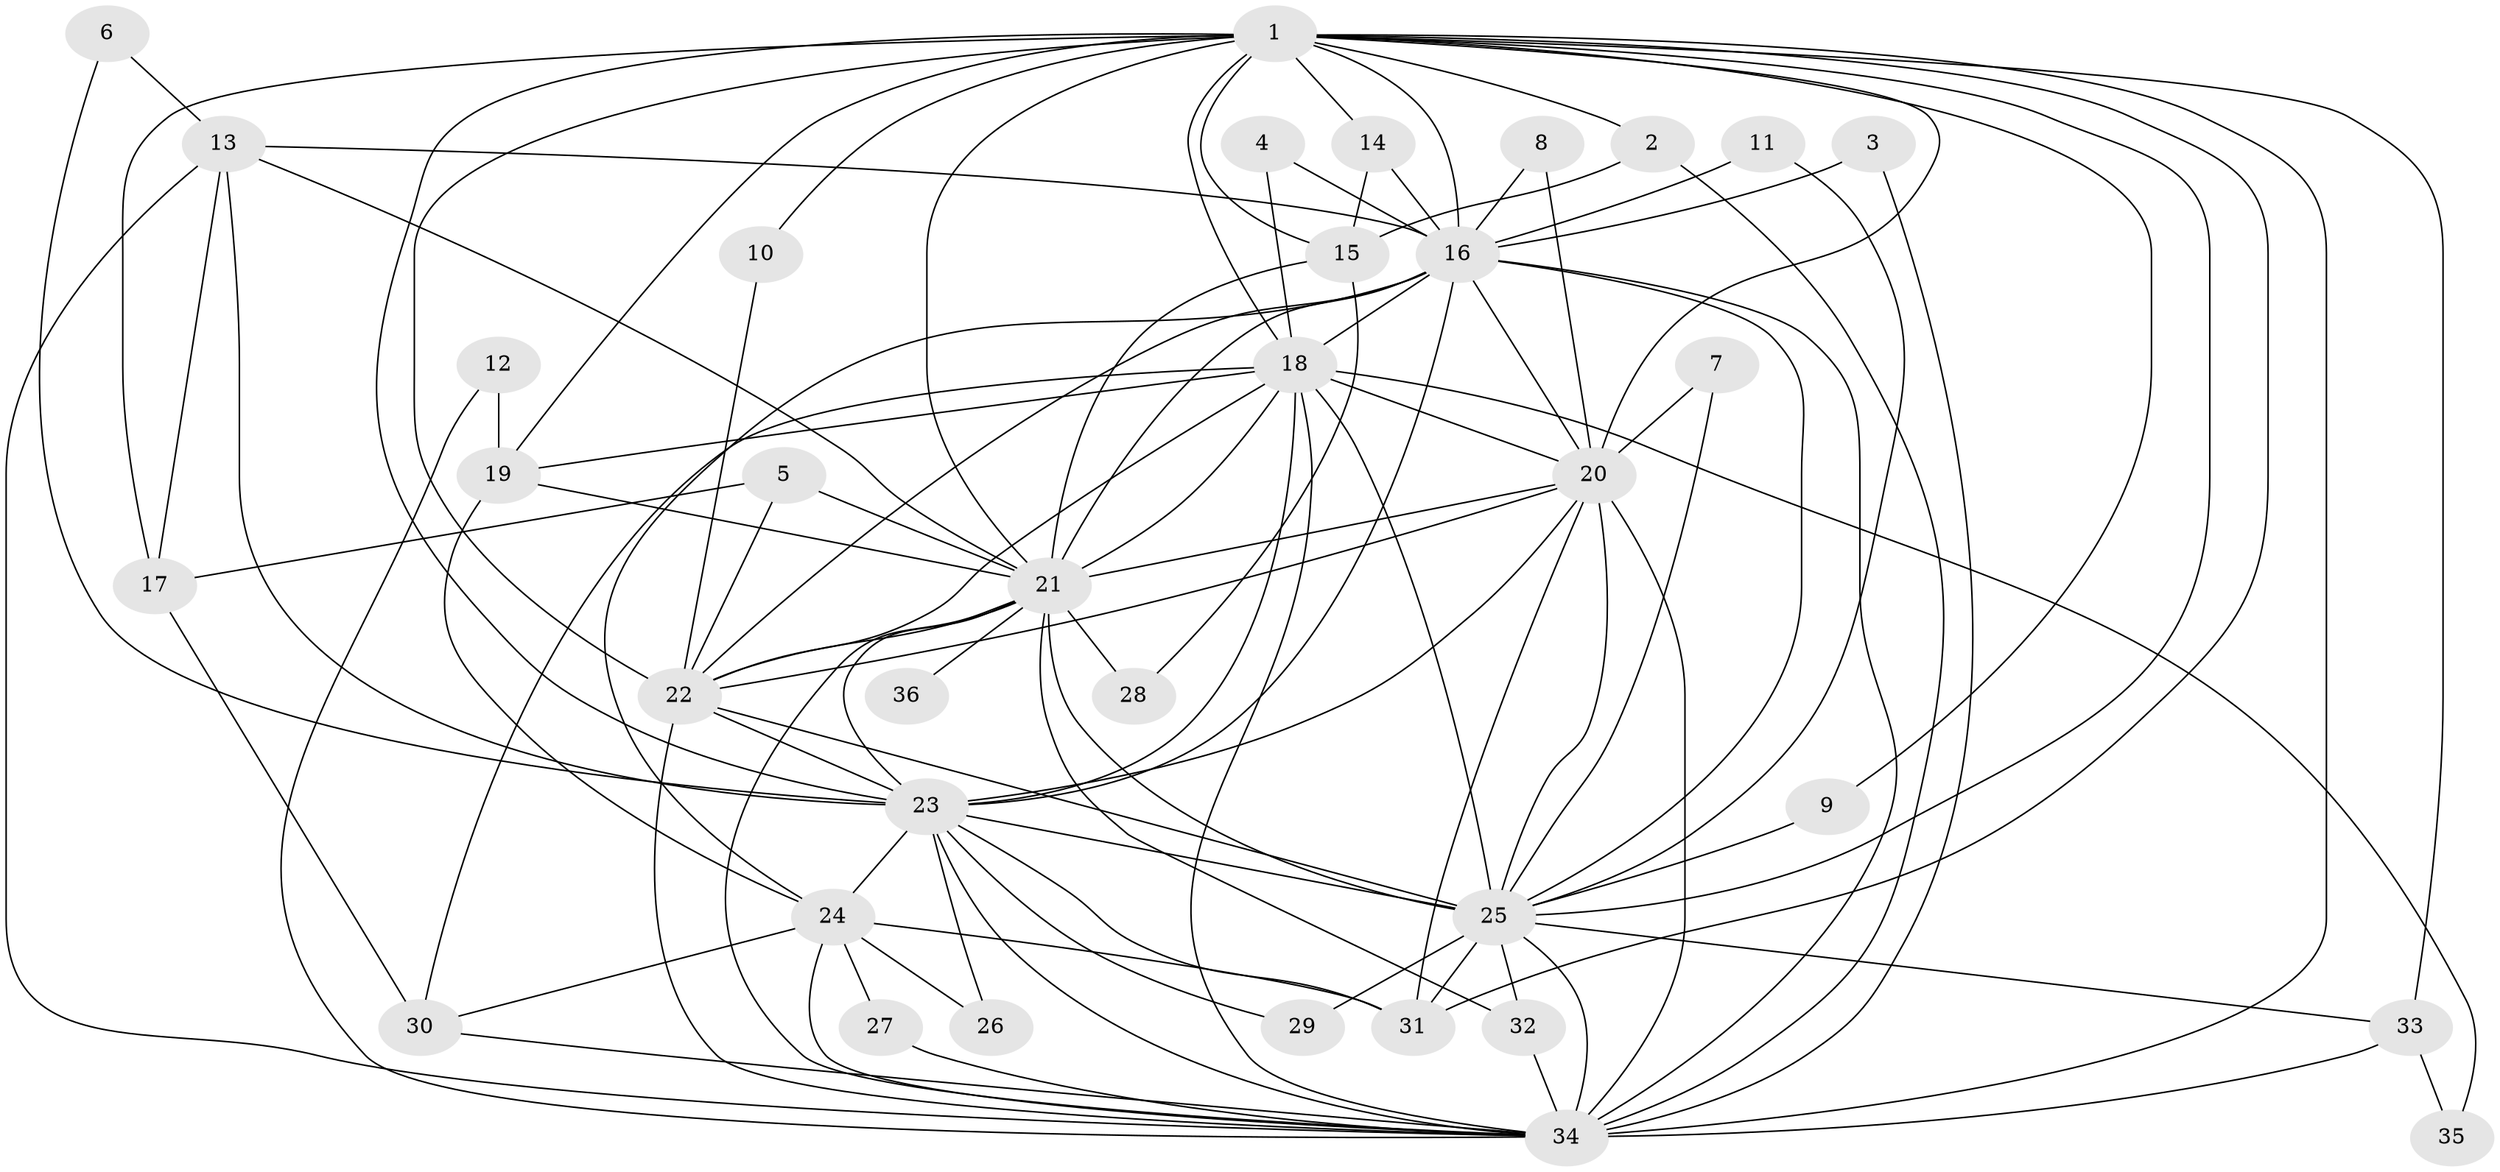 // original degree distribution, {15: 0.04225352112676056, 17: 0.028169014084507043, 24: 0.014084507042253521, 13: 0.014084507042253521, 21: 0.014084507042253521, 14: 0.014084507042253521, 16: 0.014084507042253521, 10: 0.014084507042253521, 6: 0.028169014084507043, 2: 0.5070422535211268, 3: 0.22535211267605634, 5: 0.014084507042253521, 4: 0.07042253521126761}
// Generated by graph-tools (version 1.1) at 2025/25/03/09/25 03:25:48]
// undirected, 36 vertices, 104 edges
graph export_dot {
graph [start="1"]
  node [color=gray90,style=filled];
  1;
  2;
  3;
  4;
  5;
  6;
  7;
  8;
  9;
  10;
  11;
  12;
  13;
  14;
  15;
  16;
  17;
  18;
  19;
  20;
  21;
  22;
  23;
  24;
  25;
  26;
  27;
  28;
  29;
  30;
  31;
  32;
  33;
  34;
  35;
  36;
  1 -- 2 [weight=1.0];
  1 -- 9 [weight=1.0];
  1 -- 10 [weight=1.0];
  1 -- 14 [weight=1.0];
  1 -- 15 [weight=1.0];
  1 -- 16 [weight=2.0];
  1 -- 17 [weight=1.0];
  1 -- 18 [weight=2.0];
  1 -- 19 [weight=1.0];
  1 -- 20 [weight=2.0];
  1 -- 21 [weight=4.0];
  1 -- 22 [weight=2.0];
  1 -- 23 [weight=2.0];
  1 -- 25 [weight=2.0];
  1 -- 31 [weight=1.0];
  1 -- 33 [weight=1.0];
  1 -- 34 [weight=3.0];
  2 -- 15 [weight=1.0];
  2 -- 34 [weight=1.0];
  3 -- 16 [weight=1.0];
  3 -- 34 [weight=1.0];
  4 -- 16 [weight=1.0];
  4 -- 18 [weight=1.0];
  5 -- 17 [weight=1.0];
  5 -- 21 [weight=1.0];
  5 -- 22 [weight=1.0];
  6 -- 13 [weight=1.0];
  6 -- 23 [weight=1.0];
  7 -- 20 [weight=1.0];
  7 -- 25 [weight=1.0];
  8 -- 16 [weight=1.0];
  8 -- 20 [weight=1.0];
  9 -- 25 [weight=1.0];
  10 -- 22 [weight=1.0];
  11 -- 16 [weight=1.0];
  11 -- 25 [weight=1.0];
  12 -- 19 [weight=1.0];
  12 -- 34 [weight=1.0];
  13 -- 16 [weight=1.0];
  13 -- 17 [weight=1.0];
  13 -- 21 [weight=1.0];
  13 -- 23 [weight=1.0];
  13 -- 34 [weight=1.0];
  14 -- 15 [weight=1.0];
  14 -- 16 [weight=1.0];
  15 -- 21 [weight=1.0];
  15 -- 28 [weight=1.0];
  16 -- 18 [weight=1.0];
  16 -- 20 [weight=1.0];
  16 -- 21 [weight=1.0];
  16 -- 22 [weight=2.0];
  16 -- 23 [weight=1.0];
  16 -- 24 [weight=1.0];
  16 -- 25 [weight=1.0];
  16 -- 34 [weight=2.0];
  17 -- 30 [weight=1.0];
  18 -- 19 [weight=1.0];
  18 -- 20 [weight=2.0];
  18 -- 21 [weight=1.0];
  18 -- 22 [weight=1.0];
  18 -- 23 [weight=1.0];
  18 -- 25 [weight=2.0];
  18 -- 30 [weight=2.0];
  18 -- 34 [weight=3.0];
  18 -- 35 [weight=1.0];
  19 -- 21 [weight=1.0];
  19 -- 24 [weight=1.0];
  20 -- 21 [weight=1.0];
  20 -- 22 [weight=1.0];
  20 -- 23 [weight=1.0];
  20 -- 25 [weight=1.0];
  20 -- 31 [weight=1.0];
  20 -- 34 [weight=2.0];
  21 -- 22 [weight=1.0];
  21 -- 23 [weight=1.0];
  21 -- 25 [weight=1.0];
  21 -- 28 [weight=1.0];
  21 -- 32 [weight=1.0];
  21 -- 34 [weight=1.0];
  21 -- 36 [weight=1.0];
  22 -- 23 [weight=2.0];
  22 -- 25 [weight=3.0];
  22 -- 34 [weight=1.0];
  23 -- 24 [weight=1.0];
  23 -- 25 [weight=2.0];
  23 -- 26 [weight=1.0];
  23 -- 29 [weight=1.0];
  23 -- 31 [weight=1.0];
  23 -- 34 [weight=1.0];
  24 -- 26 [weight=1.0];
  24 -- 27 [weight=1.0];
  24 -- 30 [weight=1.0];
  24 -- 31 [weight=1.0];
  24 -- 34 [weight=1.0];
  25 -- 29 [weight=1.0];
  25 -- 31 [weight=2.0];
  25 -- 32 [weight=1.0];
  25 -- 33 [weight=1.0];
  25 -- 34 [weight=2.0];
  27 -- 34 [weight=1.0];
  30 -- 34 [weight=1.0];
  32 -- 34 [weight=1.0];
  33 -- 34 [weight=1.0];
  33 -- 35 [weight=1.0];
}
